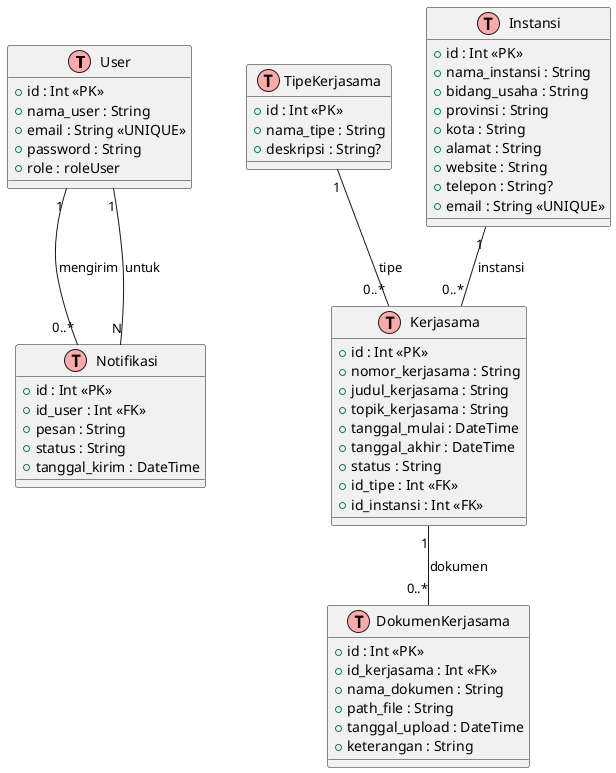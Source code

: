 @startuml

class User << (T,#FFAAAA) >> {
  + id : Int <<PK>>
  + nama_user : String
  + email : String <<UNIQUE>>
  + password : String
  + role : roleUser
}

class TipeKerjasama << (T,#FFAAAA) >> {
  + id : Int <<PK>>
  + nama_tipe : String
  + deskripsi : String?
}

class Kerjasama << (T,#FFAAAA) >> {
  + id : Int <<PK>>
  + nomor_kerjasama : String
  + judul_kerjasama : String
  + topik_kerjasama : String
  + tanggal_mulai : DateTime
  + tanggal_akhir : DateTime
  + status : String
  + id_tipe : Int <<FK>>
  + id_instansi : Int <<FK>>
}

class Instansi << (T,#FFAAAA) >> {
  + id : Int <<PK>>
  + nama_instansi : String
  + bidang_usaha : String
  + provinsi : String
  + kota : String
  + alamat : String
  + website : String
  + telepon : String?
  + email : String <<UNIQUE>>
}

class DokumenKerjasama << (T,#FFAAAA) >> {
  + id : Int <<PK>>
  + id_kerjasama : Int <<FK>>
  + nama_dokumen : String
  + path_file : String
  + tanggal_upload : DateTime
  + keterangan : String
}

class Notifikasi << (T,#FFAAAA) >> {
  + id : Int <<PK>>
  + id_user : Int <<FK>>
  + pesan : String
  + status : String
  + tanggal_kirim : DateTime
}

User "1" -- "0..*" Notifikasi : "mengirim"
Notifikasi "N" -- "1" User : "untuk"

TipeKerjasama "1" -- "0..*" Kerjasama : "tipe"
Instansi "1" -- "0..*" Kerjasama : "instansi"
Kerjasama "1" -- "0..*" DokumenKerjasama : "dokumen"

@enduml
